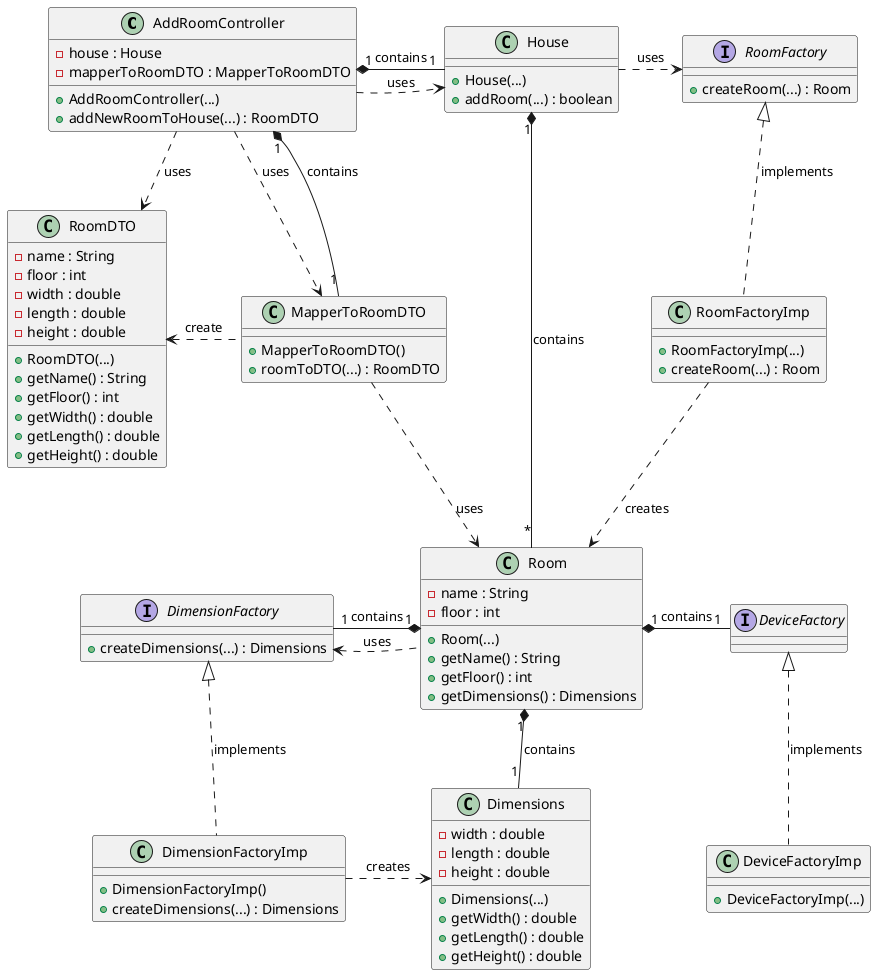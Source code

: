 @startuml
class AddRoomController {
  - house : House
  - mapperToRoomDTO : MapperToRoomDTO
  + AddRoomController(...)
  + addNewRoomToHouse(...) : RoomDTO
}

class MapperToRoomDTO {
  + MapperToRoomDTO()
  + roomToDTO(...) : RoomDTO
}

class RoomFactoryImp {
  + RoomFactoryImp(...)
  + createRoom(...) : Room
}

class DimensionFactoryImp {
  + DimensionFactoryImp()
  + createDimensions(...) : Dimensions
}

interface RoomFactory {
  + createRoom(...) : Room
}
interface DimensionFactory {
  + createDimensions(...) : Dimensions
}
interface DeviceFactory {
}

class DeviceFactoryImp {
  + DeviceFactoryImp(...)
}


class House {
  + House(...)
  + addRoom(...) : boolean
}

class Room {
  - name : String
  - floor : int
  + Room(...)
  + getName() : String
  + getFloor() : int
  + getDimensions() : Dimensions
}

class Dimensions {
  - width : double
  - length : double
  - height : double

  + Dimensions(...)
  + getWidth() : double
  + getLength() : double
  + getHeight() : double
}

class RoomDTO {
  - name : String
  - floor : int
  - width : double
  - length : double
  - height : double

  + RoomDTO(...)
  + getName() : String
  + getFloor() : int
  + getWidth() : double
  + getLength() : double
  + getHeight() : double
}

AddRoomController .down.> MapperToRoomDTO : uses
AddRoomController "1" *-down- "1" MapperToRoomDTO : contains
AddRoomController ..> RoomDTO : uses
AddRoomController .right.> House : uses
AddRoomController "1" *-right- "1" House : contains
MapperToRoomDTO .left.> RoomDTO : create
MapperToRoomDTO .down.> Room : uses
RoomFactory <|.. RoomFactoryImp : implements
RoomFactoryImp ..> Room : creates
House "1" *--"*" Room : contains
House .right.> RoomFactory : uses
Room "1" *-- "1" Dimensions : contains
Room "1" *-right- "1" DeviceFactory: contains
Room "1" *-- "1" DimensionFactory : contains
Room .left.> DimensionFactory : uses
DimensionFactory <|.. DimensionFactoryImp : implements
DimensionFactoryImp .right.> Dimensions : creates
DeviceFactory <|.down. DeviceFactoryImp : implements



@enduml
